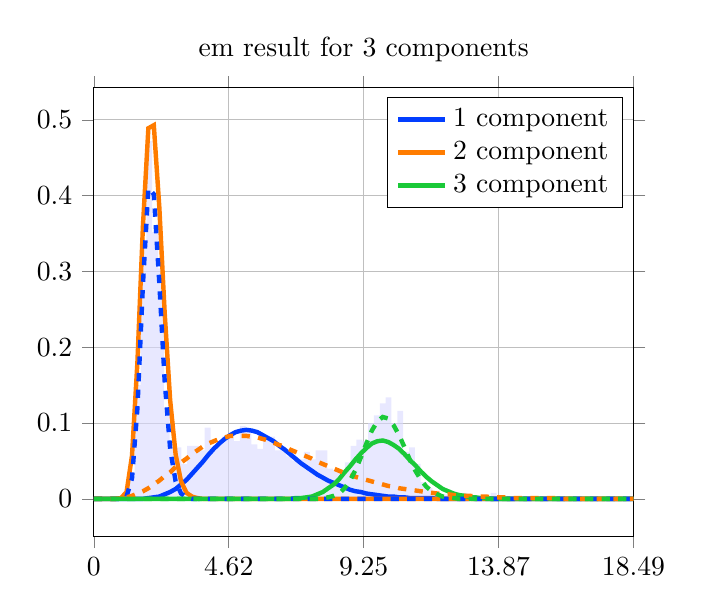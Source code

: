 \begin{tikzpicture}
\begin{axis}[title={em result for 3 components}, yticklabel style={/pgf/number format/fixed,
            /pgf/number format/precision=3}, grid={major}, yminorgrids={true}, tick align={outside}, xtick={0.0,4.623,9.246,13.869,18.493}, xmin={0.0}, xmax={18.493}, scaled y ticks={false}]
    \addplot[ybar interval, fill={blue!15}, forget plot, opacity={0.6}, draw={none}, bar width={5.0e-6}]
        table[row sep={\\}]
        {
            \\
            1.0  0.008  \\
            1.2  0.03  \\
            1.4  0.15  \\
            1.6  0.33  \\
            1.8  0.472  \\
            2.0  0.352  \\
            2.2  0.304  \\
            2.4  0.12  \\
            2.6  0.076  \\
            2.8  0.068  \\
            3.0  0.046  \\
            3.2  0.07  \\
            3.4  0.07  \\
            3.6  0.064  \\
            3.8  0.094  \\
            4.0  0.068  \\
            4.2  0.074  \\
            4.4  0.082  \\
            4.6  0.086  \\
            4.8  0.076  \\
            5.0  0.096  \\
            5.2  0.088  \\
            5.4  0.072  \\
            5.6  0.066  \\
            5.8  0.078  \\
            6.0  0.082  \\
            6.2  0.064  \\
            6.4  0.068  \\
            6.6  0.056  \\
            6.8  0.05  \\
            7.0  0.052  \\
            7.2  0.062  \\
            7.4  0.052  \\
            7.6  0.064  \\
            7.8  0.064  \\
            8.0  0.04  \\
            8.2  0.038  \\
            8.4  0.034  \\
            8.6  0.048  \\
            8.8  0.07  \\
            9.0  0.078  \\
            9.2  0.076  \\
            9.4  0.1  \\
            9.6  0.11  \\
            9.8  0.126  \\
            10.0  0.134  \\
            10.2  0.1  \\
            10.4  0.116  \\
            10.6  0.062  \\
            10.8  0.068  \\
            11.0  0.046  \\
            11.2  0.022  \\
            11.4  0.014  \\
            11.6  0.006  \\
            11.8  0.006  \\
            12.0  0.006  \\
            12.2  0.006  \\
            12.4  0.002  \\
            12.6  0.008  \\
            12.8  0.006  \\
            13.0  0.004  \\
            13.2  0.002  \\
            13.4  0.0  \\
            13.6  0.008  \\
            13.8  0.0  \\
            14.0  0.004  \\
            14.2  0.0  \\
            14.4  0.0  \\
            14.6  0.0  \\
            14.8  0.0  \\
            15.0  0.0  \\
            15.2  0.002  \\
            15.4  0.0  \\
            15.6  0.0  \\
            15.8  0.0  \\
            16.0  0.0  \\
            16.2  0.0  \\
            16.4  0.0  \\
            16.6  0.0  \\
            16.8  0.0  \\
            17.0  0.0  \\
            17.2  0.0  \\
            17.4  0.0  \\
            17.6  0.0  \\
            17.8  0.0  \\
            18.0  0.002  \\
            18.2  0.0  \\
            18.4  0.002  \\
            18.6  0.0  \\
        }
        ;
    \addplot[style={{ultra thick}}, color={rgb,1:red,0.008;green,0.243;blue,1.0}]
        table[row sep={\\}]
        {
            \\
            0.0  0.0  \\
            0.187  2.795e-14  \\
            0.374  8.391e-11  \\
            0.56  7.574e-9  \\
            0.747  1.628e-7  \\
            0.934  1.594e-6  \\
            1.121  9.497e-6  \\
            1.308  4.014e-5  \\
            1.494  0.0  \\
            1.681  0.0  \\
            1.868  0.001  \\
            2.055  0.002  \\
            2.242  0.003  \\
            2.428  0.006  \\
            2.615  0.009  \\
            2.802  0.013  \\
            2.989  0.019  \\
            3.175  0.025  \\
            3.362  0.033  \\
            3.549  0.041  \\
            3.736  0.049  \\
            3.923  0.058  \\
            4.109  0.066  \\
            4.296  0.073  \\
            4.483  0.079  \\
            4.67  0.084  \\
            4.857  0.088  \\
            5.043  0.09  \\
            5.23  0.091  \\
            5.417  0.09  \\
            5.604  0.088  \\
            5.791  0.084  \\
            5.977  0.08  \\
            6.164  0.076  \\
            6.351  0.07  \\
            6.538  0.065  \\
            6.725  0.059  \\
            6.911  0.053  \\
            7.098  0.047  \\
            7.285  0.042  \\
            7.472  0.037  \\
            7.659  0.032  \\
            7.845  0.028  \\
            8.032  0.024  \\
            8.219  0.021  \\
            8.406  0.018  \\
            8.593  0.015  \\
            8.779  0.012  \\
            8.966  0.01  \\
            9.153  0.009  \\
            9.34  0.007  \\
            9.526  0.006  \\
            9.713  0.005  \\
            9.9  0.004  \\
            10.087  0.003  \\
            10.274  0.003  \\
            10.46  0.002  \\
            10.647  0.002  \\
            10.834  0.001  \\
            11.021  0.001  \\
            11.208  0.001  \\
            11.394  0.001  \\
            11.581  0.001  \\
            11.768  0.0  \\
            11.955  0.0  \\
            12.142  0.0  \\
            12.328  0.0  \\
            12.515  0.0  \\
            12.702  0.0  \\
            12.889  9.034e-5  \\
            13.076  6.957e-5  \\
            13.262  5.345e-5  \\
            13.449  4.096e-5  \\
            13.636  3.131e-5  \\
            13.823  2.389e-5  \\
            14.01  1.818e-5  \\
            14.196  1.381e-5  \\
            14.383  1.046e-5  \\
            14.57  7.914e-6  \\
            14.757  5.973e-6  \\
            14.944  4.5e-6  \\
            15.13  3.383e-6  \\
            15.317  2.539e-6  \\
            15.504  1.902e-6  \\
            15.691  1.423e-6  \\
            15.877  1.062e-6  \\
            16.064  7.914e-7  \\
            16.251  5.889e-7  \\
            16.438  4.374e-7  \\
            16.625  3.244e-7  \\
            16.811  2.403e-7  \\
            16.998  1.776e-7  \\
            17.185  1.312e-7  \\
            17.372  9.67e-8  \\
            17.559  7.12e-8  \\
            17.745  5.235e-8  \\
            17.932  3.843e-8  \\
            18.119  2.818e-8  \\
            18.306  2.064e-8  \\
            18.493  1.509e-8  \\
        }
        ;
    \addlegendentry {1 component}
    \addplot[style={{ultra thick}}, color={rgb,1:red,1.0;green,0.486;blue,0.0}]
        table[row sep={\\}]
        {
            \\
            0.0  0.0  \\
            0.187  4.999e-20  \\
            0.374  3.538e-12  \\
            0.56  4.196e-8  \\
            0.747  1.415e-5  \\
            0.934  0.001  \\
            1.121  0.009  \\
            1.308  0.057  \\
            1.494  0.181  \\
            1.681  0.359  \\
            1.868  0.489  \\
            2.055  0.493  \\
            2.242  0.386  \\
            2.428  0.245  \\
            2.615  0.13  \\
            2.802  0.059  \\
            2.989  0.023  \\
            3.175  0.008  \\
            3.362  0.003  \\
            3.549  0.001  \\
            3.736  0.0  \\
            3.923  5.016e-5  \\
            4.109  1.156e-5  \\
            4.296  2.503e-6  \\
            4.483  5.118e-7  \\
            4.67  9.93e-8  \\
            4.857  1.835e-8  \\
            5.043  3.244e-9  \\
            5.23  5.502e-10  \\
            5.417  8.977e-11  \\
            5.604  1.413e-11  \\
            5.791  2.15e-12  \\
            5.977  3.172e-13  \\
            6.164  4.542e-14  \\
            6.351  6.325e-15  \\
            6.538  8.582e-16  \\
            6.725  1.136e-16  \\
            6.911  1.469e-17  \\
            7.098  1.858e-18  \\
            7.285  2.302e-19  \\
            7.472  2.795e-20  \\
            7.659  3.33e-21  \\
            7.845  3.898e-22  \\
            8.032  4.484e-23  \\
            8.219  5.075e-24  \\
            8.406  5.655e-25  \\
            8.593  6.208e-26  \\
            8.779  6.718e-27  \\
            8.966  7.172e-28  \\
            9.153  7.556e-29  \\
            9.34  7.861e-30  \\
            9.526  8.081e-31  \\
            9.713  8.21e-32  \\
            9.9  8.249e-33  \\
            10.087  8.199e-34  \\
            10.274  8.065e-35  \\
            10.46  7.855e-36  \\
            10.647  7.577e-37  \\
            10.834  7.241e-38  \\
            11.021  6.858e-39  \\
            11.208  6.439e-40  \\
            11.394  5.995e-41  \\
            11.581  5.537e-42  \\
            11.768  5.073e-43  \\
            11.955  4.613e-44  \\
            12.142  4.164e-45  \\
            12.328  3.732e-46  \\
            12.515  3.322e-47  \\
            12.702  2.937e-48  \\
            12.889  2.579e-49  \\
            13.076  2.251e-50  \\
            13.262  1.953e-51  \\
            13.449  1.683e-52  \\
            13.636  1.443e-53  \\
            13.823  1.23e-54  \\
            14.01  1.043e-55  \\
            14.196  8.789e-57  \\
            14.383  7.372e-58  \\
            14.57  6.151e-59  \\
            14.757  5.107e-60  \\
            14.944  4.22e-61  \\
            15.13  3.47e-62  \\
            15.317  2.841e-63  \\
            15.504  2.315e-64  \\
            15.691  1.879e-65  \\
            15.877  1.518e-66  \\
            16.064  1.221e-67  \\
            16.251  9.783e-69  \\
            16.438  7.808e-70  \\
            16.625  6.207e-71  \\
            16.811  4.915e-72  \\
            16.998  3.878e-73  \\
            17.185  3.048e-74  \\
            17.372  2.388e-75  \\
            17.559  1.864e-76  \\
            17.745  1.45e-77  \\
            17.932  1.124e-78  \\
            18.119  8.686e-80  \\
            18.306  6.691e-81  \\
            18.493  5.138e-82  \\
        }
        ;
    \addlegendentry {2 component}
    \addplot[style={{ultra thick}}, color={rgb,1:red,0.102;green,0.788;blue,0.22}]
        table[row sep={\\}]
        {
            \\
            0.0  0.0  \\
            0.187  9.692e-116  \\
            0.374  5.12e-90  \\
            0.56  2.859e-75  \\
            0.747  5.122e-65  \\
            0.934  3.165e-57  \\
            1.121  5.416e-51  \\
            1.308  7.804e-46  \\
            1.494  1.837e-41  \\
            1.681  1.085e-37  \\
            1.868  2.15e-34  \\
            2.055  1.762e-31  \\
            2.242  6.967e-29  \\
            2.428  1.494e-26  \\
            2.615  1.901e-24  \\
            2.802  1.544e-22  \\
            2.989  8.475e-21  \\
            3.175  3.3e-19  \\
            3.362  9.473e-18  \\
            3.549  2.073e-16  \\
            3.736  3.556e-15  \\
            3.923  4.894e-14  \\
            4.109  5.519e-13  \\
            4.296  5.189e-12  \\
            4.483  4.132e-11  \\
            4.67  2.825e-10  \\
            4.857  1.677e-9  \\
            5.043  8.746e-9  \\
            5.23  4.042e-8  \\
            5.417  1.67e-7  \\
            5.604  6.216e-7  \\
            5.791  2.098e-6  \\
            5.977  6.463e-6  \\
            6.164  1.827e-5  \\
            6.351  4.765e-5  \\
            6.538  0.0  \\
            6.725  0.0  \\
            6.911  0.001  \\
            7.098  0.001  \\
            7.285  0.002  \\
            7.472  0.003  \\
            7.659  0.006  \\
            7.845  0.009  \\
            8.032  0.014  \\
            8.219  0.019  \\
            8.406  0.026  \\
            8.593  0.035  \\
            8.779  0.043  \\
            8.966  0.052  \\
            9.153  0.06  \\
            9.34  0.067  \\
            9.526  0.073  \\
            9.713  0.076  \\
            9.9  0.077  \\
            10.087  0.075  \\
            10.274  0.071  \\
            10.46  0.066  \\
            10.647  0.059  \\
            10.834  0.051  \\
            11.021  0.044  \\
            11.208  0.036  \\
            11.394  0.029  \\
            11.581  0.023  \\
            11.768  0.018  \\
            11.955  0.013  \\
            12.142  0.01  \\
            12.328  0.007  \\
            12.515  0.005  \\
            12.702  0.004  \\
            12.889  0.002  \\
            13.076  0.002  \\
            13.262  0.001  \\
            13.449  0.001  \\
            13.636  0.0  \\
            13.823  0.0  \\
            14.01  0.0  \\
            14.196  0.0  \\
            14.383  6.159e-5  \\
            14.57  3.623e-5  \\
            14.757  2.101e-5  \\
            14.944  1.201e-5  \\
            15.13  6.775e-6  \\
            15.317  3.77e-6  \\
            15.504  2.071e-6  \\
            15.691  1.123e-6  \\
            15.877  6.014e-7  \\
            16.064  3.182e-7  \\
            16.251  1.664e-7  \\
            16.438  8.597e-8  \\
            16.625  4.393e-8  \\
            16.811  2.22e-8  \\
            16.998  1.11e-8  \\
            17.185  5.489e-9  \\
            17.372  2.687e-9  \\
            17.559  1.302e-9  \\
            17.745  6.247e-10  \\
            17.932  2.968e-10  \\
            18.119  1.397e-10  \\
            18.306  6.512e-11  \\
            18.493  3.009e-11  \\
        }
        ;
    \addlegendentry {3 component}
    \addplot[style={{ultra thick, dashed}}, color={rgb,1:red,0.008;green,0.243;blue,1.0}]
        table[row sep={\\}]
        {
            \\
            0.0  0.0  \\
            0.187  1.64e-25  \\
            0.374  2.151e-15  \\
            0.56  3.782e-10  \\
            0.747  6.728e-7  \\
            0.934  9.658e-5  \\
            1.121  0.003  \\
            1.308  0.027  \\
            1.494  0.12  \\
            1.681  0.282  \\
            1.868  0.41  \\
            2.055  0.402  \\
            2.242  0.286  \\
            2.428  0.155  \\
            2.615  0.066  \\
            2.802  0.023  \\
            2.989  0.007  \\
            3.175  0.002  \\
            3.362  0.0  \\
            3.549  7.618e-5  \\
            3.736  1.343e-5  \\
            3.923  2.148e-6  \\
            4.109  3.144e-7  \\
            4.296  4.246e-8  \\
            4.483  5.325e-9  \\
            4.67  6.242e-10  \\
            4.857  6.873e-11  \\
            5.043  7.143e-12  \\
            5.23  7.037e-13  \\
            5.417  6.596e-14  \\
            5.604  5.902e-15  \\
            5.791  5.057e-16  \\
            5.977  4.161e-17  \\
            6.164  3.295e-18  \\
            6.351  2.518e-19  \\
            6.538  1.86e-20  \\
            6.725  1.331e-21  \\
            6.911  9.243e-23  \\
            7.098  6.238e-24  \\
            7.285  4.098e-25  \\
            7.472  2.624e-26  \\
            7.659  1.639e-27  \\
            7.845  1.001e-28  \\
            8.032  5.976e-30  \\
            8.219  3.494e-31  \\
            8.406  2.002e-32  \\
            8.593  1.125e-33  \\
            8.779  6.21e-35  \\
            8.966  3.367e-36  \\
            9.153  1.795e-37  \\
            9.34  9.411e-39  \\
            9.526  4.86e-40  \\
            9.713  2.472e-41  \\
            9.9  1.239e-42  \\
            10.087  6.128e-44  \\
            10.274  2.99e-45  \\
            10.46  1.44e-46  \\
            10.647  6.849e-48  \\
            10.834  3.219e-49  \\
            11.021  1.496e-50  \\
            11.208  6.871e-52  \\
            11.394  3.122e-53  \\
            11.581  1.404e-54  \\
            11.768  6.251e-56  \\
            11.955  2.756e-57  \\
            12.142  1.203e-58  \\
            12.328  5.206e-60  \\
            12.515  2.232e-61  \\
            12.702  9.488e-63  \\
            12.889  3.999e-64  \\
            13.076  1.672e-65  \\
            13.262  6.934e-67  \\
            13.449  2.854e-68  \\
            13.636  1.166e-69  \\
            13.823  4.726e-71  \\
            14.01  1.903e-72  \\
            14.196  7.608e-74  \\
            14.383  3.021e-75  \\
            14.57  1.192e-76  \\
            14.757  4.673e-78  \\
            14.944  1.82e-79  \\
            15.13  7.049e-81  \\
            15.317  2.713e-82  \\
            15.504  1.038e-83  \\
            15.691  3.951e-85  \\
            15.877  1.495e-86  \\
            16.064  5.627e-88  \\
            16.251  2.107e-89  \\
            16.438  7.847e-91  \\
            16.625  2.908e-92  \\
            16.811  1.073e-93  \\
            16.998  3.936e-95  \\
            17.185  1.438e-96  \\
            17.372  5.228e-98  \\
            17.559  1.893e-99  \\
            17.745  6.82e-101  \\
            17.932  2.447e-102  \\
            18.119  8.744e-104  \\
            18.306  3.112e-105  \\
            18.493  1.103e-106  \\
        }
        ;
    \addplot[style={{ultra thick, dashed}}, color={rgb,1:red,1.0;green,0.486;blue,0.0}]
        table[row sep={\\}]
        {
            \\
            0.0  0.0  \\
            0.187  7.481e-7  \\
            0.374  1.986e-5  \\
            0.56  0.0  \\
            0.747  0.0  \\
            0.934  0.001  \\
            1.121  0.002  \\
            1.308  0.004  \\
            1.494  0.007  \\
            1.681  0.01  \\
            1.868  0.014  \\
            2.055  0.019  \\
            2.242  0.024  \\
            2.428  0.03  \\
            2.615  0.035  \\
            2.802  0.042  \\
            2.989  0.048  \\
            3.175  0.053  \\
            3.362  0.059  \\
            3.549  0.064  \\
            3.736  0.069  \\
            3.923  0.073  \\
            4.109  0.076  \\
            4.296  0.079  \\
            4.483  0.081  \\
            4.67  0.083  \\
            4.857  0.083  \\
            5.043  0.083  \\
            5.23  0.083  \\
            5.417  0.082  \\
            5.604  0.081  \\
            5.791  0.079  \\
            5.977  0.077  \\
            6.164  0.074  \\
            6.351  0.071  \\
            6.538  0.069  \\
            6.725  0.065  \\
            6.911  0.062  \\
            7.098  0.059  \\
            7.285  0.056  \\
            7.472  0.053  \\
            7.659  0.049  \\
            7.845  0.046  \\
            8.032  0.043  \\
            8.219  0.04  \\
            8.406  0.037  \\
            8.593  0.034  \\
            8.779  0.032  \\
            8.966  0.029  \\
            9.153  0.027  \\
            9.34  0.025  \\
            9.526  0.023  \\
            9.713  0.021  \\
            9.9  0.019  \\
            10.087  0.017  \\
            10.274  0.016  \\
            10.46  0.014  \\
            10.647  0.013  \\
            10.834  0.012  \\
            11.021  0.011  \\
            11.208  0.01  \\
            11.394  0.009  \\
            11.581  0.008  \\
            11.768  0.007  \\
            11.955  0.006  \\
            12.142  0.006  \\
            12.328  0.005  \\
            12.515  0.004  \\
            12.702  0.004  \\
            12.889  0.004  \\
            13.076  0.003  \\
            13.262  0.003  \\
            13.449  0.003  \\
            13.636  0.002  \\
            13.823  0.002  \\
            14.01  0.002  \\
            14.196  0.002  \\
            14.383  0.001  \\
            14.57  0.001  \\
            14.757  0.001  \\
            14.944  0.001  \\
            15.13  0.001  \\
            15.317  0.001  \\
            15.504  0.001  \\
            15.691  0.001  \\
            15.877  0.001  \\
            16.064  0.0  \\
            16.251  0.0  \\
            16.438  0.0  \\
            16.625  0.0  \\
            16.811  0.0  \\
            16.998  0.0  \\
            17.185  0.0  \\
            17.372  0.0  \\
            17.559  0.0  \\
            17.745  0.0  \\
            17.932  0.0  \\
            18.119  0.0  \\
            18.306  9.144e-5  \\
            18.493  7.981e-5  \\
        }
        ;
    \addplot[style={{ultra thick, dashed}}, color={rgb,1:red,0.102;green,0.788;blue,0.22}]
        table[row sep={\\}]
        {
            \\
            0.0  0.0  \\
            0.187  1.862e-260  \\
            0.374  3.568e-202  \\
            0.56  9.377e-169  \\
            0.747  1.631e-145  \\
            0.934  7.499e-128  \\
            1.121  1.022e-113  \\
            1.308  5.123e-102  \\
            1.494  4.241e-92  \\
            1.681  1.529e-83  \\
            1.868  4.652e-76  \\
            2.055  1.916e-69  \\
            2.242  1.513e-63  \\
            2.428  2.985e-58  \\
            2.615  1.808e-53  \\
            2.802  3.958e-49  \\
            2.989  3.57e-45  \\
            3.175  1.478e-41  \\
            3.362  3.07e-38  \\
            3.549  3.446e-35  \\
            3.736  2.228e-32  \\
            3.923  8.751e-30  \\
            4.109  2.188e-27  \\
            4.296  3.625e-25  \\
            4.483  4.122e-23  \\
            4.67  3.316e-21  \\
            4.857  1.94e-19  \\
            5.043  8.453e-18  \\
            5.23  2.803e-16  \\
            5.417  7.209e-15  \\
            5.604  1.463e-13  \\
            5.791  2.381e-12  \\
            5.977  3.148e-11  \\
            6.164  3.428e-10  \\
            6.351  3.109e-9  \\
            6.538  2.373e-8  \\
            6.725  1.54e-7  \\
            6.911  8.571e-7  \\
            7.098  4.124e-6  \\
            7.285  1.729e-5  \\
            7.472  6.359e-5  \\
            7.659  0.0  \\
            7.845  0.001  \\
            8.032  0.002  \\
            8.219  0.004  \\
            8.406  0.007  \\
            8.593  0.014  \\
            8.779  0.024  \\
            8.966  0.038  \\
            9.153  0.055  \\
            9.34  0.073  \\
            9.526  0.09  \\
            9.713  0.102  \\
            9.9  0.108  \\
            10.087  0.106  \\
            10.274  0.097  \\
            10.46  0.084  \\
            10.647  0.068  \\
            10.834  0.051  \\
            11.021  0.037  \\
            11.208  0.025  \\
            11.394  0.016  \\
            11.581  0.01  \\
            11.768  0.006  \\
            11.955  0.003  \\
            12.142  0.002  \\
            12.328  0.001  \\
            12.515  0.0  \\
            12.702  0.0  \\
            12.889  7.46e-5  \\
            13.076  3.118e-5  \\
            13.262  1.251e-5  \\
            13.449  4.825e-6  \\
            13.636  1.791e-6  \\
            13.823  6.405e-7  \\
            14.01  2.209e-7  \\
            14.196  7.352e-8  \\
            14.383  2.364e-8  \\
            14.57  7.351e-9  \\
            14.757  2.212e-9  \\
            14.944  6.449e-10  \\
            15.13  1.822e-10  \\
            15.317  4.996e-11  \\
            15.504  1.33e-11  \\
            15.691  3.438e-12  \\
            15.877  8.642e-13  \\
            16.064  2.113e-13  \\
            16.251  5.03e-14  \\
            16.438  1.166e-14  \\
            16.625  2.636e-15  \\
            16.811  5.809e-16  \\
            16.998  1.249e-16  \\
            17.185  2.622e-17  \\
            17.372  5.377e-18  \\
            17.559  1.077e-18  \\
            17.745  2.111e-19  \\
            17.932  4.046e-20  \\
            18.119  7.588e-21  \\
            18.306  1.393e-21  \\
            18.493  2.506e-22  \\
        }
        ;
\end{axis}
\end{tikzpicture}
